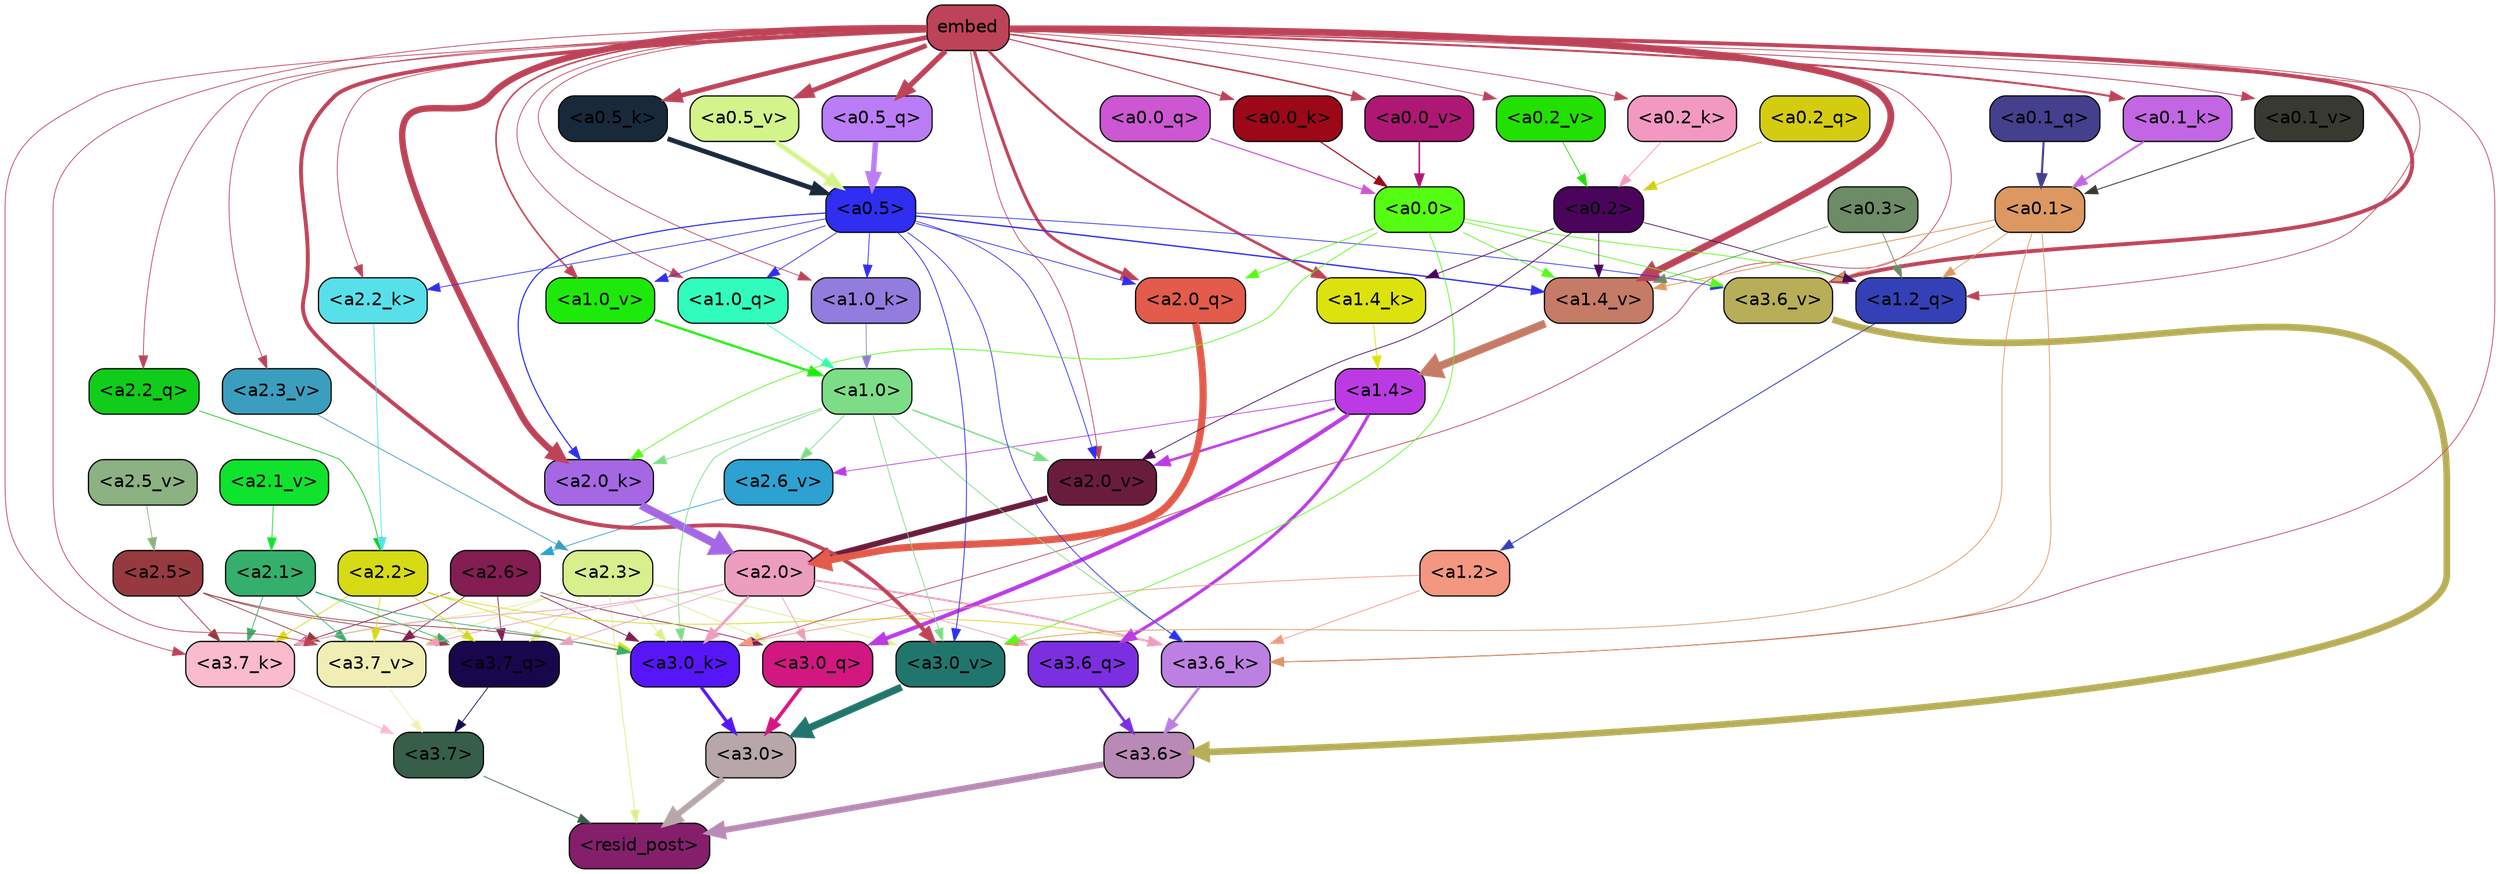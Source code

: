 strict digraph "" {
	graph [bgcolor=transparent,
		layout=dot,
		overlap=false,
		splines=true
	];
	"<a3.7>"	[color=black,
		fillcolor="#375e48",
		fontname=Helvetica,
		shape=box,
		style="filled, rounded"];
	"<resid_post>"	[color=black,
		fillcolor="#851f6c",
		fontname=Helvetica,
		shape=box,
		style="filled, rounded"];
	"<a3.7>" -> "<resid_post>"	[color="#375e48",
		penwidth=0.6];
	"<a3.6>"	[color=black,
		fillcolor="#b98ab5",
		fontname=Helvetica,
		shape=box,
		style="filled, rounded"];
	"<a3.6>" -> "<resid_post>"	[color="#b98ab5",
		penwidth=4.7534414529800415];
	"<a3.0>"	[color=black,
		fillcolor="#b7a7a8",
		fontname=Helvetica,
		shape=box,
		style="filled, rounded"];
	"<a3.0>" -> "<resid_post>"	[color="#b7a7a8",
		penwidth=4.898576855659485];
	"<a2.3>"	[color=black,
		fillcolor="#d8ef8d",
		fontname=Helvetica,
		shape=box,
		style="filled, rounded"];
	"<a2.3>" -> "<resid_post>"	[color="#d8ef8d",
		penwidth=0.6];
	"<a3.7_q>"	[color=black,
		fillcolor="#19074e",
		fontname=Helvetica,
		shape=box,
		style="filled, rounded"];
	"<a2.3>" -> "<a3.7_q>"	[color="#d8ef8d",
		penwidth=0.6];
	"<a3.0_q>"	[color=black,
		fillcolor="#d21781",
		fontname=Helvetica,
		shape=box,
		style="filled, rounded"];
	"<a2.3>" -> "<a3.0_q>"	[color="#d8ef8d",
		penwidth=0.6];
	"<a3.7_k>"	[color=black,
		fillcolor="#fabbcd",
		fontname=Helvetica,
		shape=box,
		style="filled, rounded"];
	"<a2.3>" -> "<a3.7_k>"	[color="#d8ef8d",
		penwidth=0.6];
	"<a3.0_k>"	[color=black,
		fillcolor="#5616f7",
		fontname=Helvetica,
		shape=box,
		style="filled, rounded"];
	"<a2.3>" -> "<a3.0_k>"	[color="#d8ef8d",
		penwidth=0.6];
	"<a3.7_v>"	[color=black,
		fillcolor="#f0eeb4",
		fontname=Helvetica,
		shape=box,
		style="filled, rounded"];
	"<a2.3>" -> "<a3.7_v>"	[color="#d8ef8d",
		penwidth=0.6];
	"<a3.0_v>"	[color=black,
		fillcolor="#20766d",
		fontname=Helvetica,
		shape=box,
		style="filled, rounded"];
	"<a2.3>" -> "<a3.0_v>"	[color="#d8ef8d",
		penwidth=0.6];
	"<a3.7_q>" -> "<a3.7>"	[color="#19074e",
		penwidth=0.6];
	"<a3.6_q>"	[color=black,
		fillcolor="#7b2fe1",
		fontname=Helvetica,
		shape=box,
		style="filled, rounded"];
	"<a3.6_q>" -> "<a3.6>"	[color="#7b2fe1",
		penwidth=2.160832464694977];
	"<a3.0_q>" -> "<a3.0>"	[color="#d21781",
		penwidth=2.870753765106201];
	"<a3.7_k>" -> "<a3.7>"	[color="#fabbcd",
		penwidth=0.6];
	"<a3.6_k>"	[color=black,
		fillcolor="#bc80e3",
		fontname=Helvetica,
		shape=box,
		style="filled, rounded"];
	"<a3.6_k>" -> "<a3.6>"	[color="#bc80e3",
		penwidth=2.13908451795578];
	"<a3.0_k>" -> "<a3.0>"	[color="#5616f7",
		penwidth=2.520303964614868];
	"<a3.7_v>" -> "<a3.7>"	[color="#f0eeb4",
		penwidth=0.6];
	"<a3.6_v>"	[color=black,
		fillcolor="#b8ae58",
		fontname=Helvetica,
		shape=box,
		style="filled, rounded"];
	"<a3.6_v>" -> "<a3.6>"	[color="#b8ae58",
		penwidth=5.297133803367615];
	"<a3.0_v>" -> "<a3.0>"	[color="#20766d",
		penwidth=5.680712580680847];
	"<a2.6>"	[color=black,
		fillcolor="#831d52",
		fontname=Helvetica,
		shape=box,
		style="filled, rounded"];
	"<a2.6>" -> "<a3.7_q>"	[color="#831d52",
		penwidth=0.6];
	"<a2.6>" -> "<a3.0_q>"	[color="#831d52",
		penwidth=0.6];
	"<a2.6>" -> "<a3.7_k>"	[color="#831d52",
		penwidth=0.6];
	"<a2.6>" -> "<a3.0_k>"	[color="#831d52",
		penwidth=0.6];
	"<a2.6>" -> "<a3.7_v>"	[color="#831d52",
		penwidth=0.6];
	"<a2.5>"	[color=black,
		fillcolor="#963a40",
		fontname=Helvetica,
		shape=box,
		style="filled, rounded"];
	"<a2.5>" -> "<a3.7_q>"	[color="#963a40",
		penwidth=0.6];
	"<a2.5>" -> "<a3.7_k>"	[color="#963a40",
		penwidth=0.6];
	"<a2.5>" -> "<a3.0_k>"	[color="#963a40",
		penwidth=0.6];
	"<a2.5>" -> "<a3.7_v>"	[color="#963a40",
		penwidth=0.6];
	"<a2.2>"	[color=black,
		fillcolor="#d6db15",
		fontname=Helvetica,
		shape=box,
		style="filled, rounded"];
	"<a2.2>" -> "<a3.7_q>"	[color="#d6db15",
		penwidth=0.6];
	"<a2.2>" -> "<a3.7_k>"	[color="#d6db15",
		penwidth=0.6];
	"<a2.2>" -> "<a3.6_k>"	[color="#d6db15",
		penwidth=0.6];
	"<a2.2>" -> "<a3.0_k>"	[color="#d6db15",
		penwidth=0.6];
	"<a2.2>" -> "<a3.7_v>"	[color="#d6db15",
		penwidth=0.6];
	"<a2.1>"	[color=black,
		fillcolor="#35af6c",
		fontname=Helvetica,
		shape=box,
		style="filled, rounded"];
	"<a2.1>" -> "<a3.7_q>"	[color="#35af6c",
		penwidth=0.6];
	"<a2.1>" -> "<a3.7_k>"	[color="#35af6c",
		penwidth=0.6];
	"<a2.1>" -> "<a3.0_k>"	[color="#35af6c",
		penwidth=0.6];
	"<a2.1>" -> "<a3.7_v>"	[color="#35af6c",
		penwidth=0.6];
	"<a2.0>"	[color=black,
		fillcolor="#ed9dbe",
		fontname=Helvetica,
		shape=box,
		style="filled, rounded"];
	"<a2.0>" -> "<a3.7_q>"	[color="#ed9dbe",
		penwidth=0.6];
	"<a2.0>" -> "<a3.6_q>"	[color="#ed9dbe",
		penwidth=0.6];
	"<a2.0>" -> "<a3.0_q>"	[color="#ed9dbe",
		penwidth=0.6];
	"<a2.0>" -> "<a3.7_k>"	[color="#ed9dbe",
		penwidth=0.6];
	"<a2.0>" -> "<a3.6_k>"	[color="#ed9dbe",
		penwidth=1.4855384826660156];
	"<a2.0>" -> "<a3.0_k>"	[color="#ed9dbe",
		penwidth=2.142689883708954];
	"<a2.0>" -> "<a3.7_v>"	[color="#ed9dbe",
		penwidth=0.6];
	"<a1.4>"	[color=black,
		fillcolor="#bb3ae4",
		fontname=Helvetica,
		shape=box,
		style="filled, rounded"];
	"<a1.4>" -> "<a3.6_q>"	[color="#bb3ae4",
		penwidth=2.4767253398895264];
	"<a1.4>" -> "<a3.0_q>"	[color="#bb3ae4",
		penwidth=3.192750334739685];
	"<a2.6_v>"	[color=black,
		fillcolor="#2da1d1",
		fontname=Helvetica,
		shape=box,
		style="filled, rounded"];
	"<a1.4>" -> "<a2.6_v>"	[color="#bb3ae4",
		penwidth=0.6];
	"<a2.0_v>"	[color=black,
		fillcolor="#6a1c3c",
		fontname=Helvetica,
		shape=box,
		style="filled, rounded"];
	"<a1.4>" -> "<a2.0_v>"	[color="#bb3ae4",
		penwidth=2.0349366441369057];
	embed	[color=black,
		fillcolor="#bd4358",
		fontname=Helvetica,
		shape=box,
		style="filled, rounded"];
	embed -> "<a3.7_k>"	[color="#bd4358",
		penwidth=0.6];
	embed -> "<a3.6_k>"	[color="#bd4358",
		penwidth=0.6];
	embed -> "<a3.0_k>"	[color="#bd4358",
		penwidth=0.6015868484973907];
	embed -> "<a3.7_v>"	[color="#bd4358",
		penwidth=0.6];
	embed -> "<a3.6_v>"	[color="#bd4358",
		penwidth=3.067279100418091];
	embed -> "<a3.0_v>"	[color="#bd4358",
		penwidth=3.0891895294189453];
	"<a2.2_q>"	[color=black,
		fillcolor="#11cc1b",
		fontname=Helvetica,
		shape=box,
		style="filled, rounded"];
	embed -> "<a2.2_q>"	[color="#bd4358",
		penwidth=0.6];
	"<a2.0_q>"	[color=black,
		fillcolor="#e25b4b",
		fontname=Helvetica,
		shape=box,
		style="filled, rounded"];
	embed -> "<a2.0_q>"	[color="#bd4358",
		penwidth=2.482962191104889];
	"<a2.2_k>"	[color=black,
		fillcolor="#58e0ea",
		fontname=Helvetica,
		shape=box,
		style="filled, rounded"];
	embed -> "<a2.2_k>"	[color="#bd4358",
		penwidth=0.6];
	"<a2.0_k>"	[color=black,
		fillcolor="#a567e4",
		fontname=Helvetica,
		shape=box,
		style="filled, rounded"];
	embed -> "<a2.0_k>"	[color="#bd4358",
		penwidth=5.09069561958313];
	"<a2.3_v>"	[color=black,
		fillcolor="#3c9ebe",
		fontname=Helvetica,
		shape=box,
		style="filled, rounded"];
	embed -> "<a2.3_v>"	[color="#bd4358",
		penwidth=0.6];
	embed -> "<a2.0_v>"	[color="#bd4358",
		penwidth=0.6];
	"<a1.2_q>"	[color=black,
		fillcolor="#3441b6",
		fontname=Helvetica,
		shape=box,
		style="filled, rounded"];
	embed -> "<a1.2_q>"	[color="#bd4358",
		penwidth=0.6];
	"<a1.0_q>"	[color=black,
		fillcolor="#31febc",
		fontname=Helvetica,
		shape=box,
		style="filled, rounded"];
	embed -> "<a1.0_q>"	[color="#bd4358",
		penwidth=0.6];
	"<a1.4_k>"	[color=black,
		fillcolor="#dce20d",
		fontname=Helvetica,
		shape=box,
		style="filled, rounded"];
	embed -> "<a1.4_k>"	[color="#bd4358",
		penwidth=2.0865602493286133];
	"<a1.0_k>"	[color=black,
		fillcolor="#927cdd",
		fontname=Helvetica,
		shape=box,
		style="filled, rounded"];
	embed -> "<a1.0_k>"	[color="#bd4358",
		penwidth=0.6];
	"<a1.4_v>"	[color=black,
		fillcolor="#c57b66",
		fontname=Helvetica,
		shape=box,
		style="filled, rounded"];
	embed -> "<a1.4_v>"	[color="#bd4358",
		penwidth=5.391523122787476];
	"<a1.0_v>"	[color=black,
		fillcolor="#1dea0b",
		fontname=Helvetica,
		shape=box,
		style="filled, rounded"];
	embed -> "<a1.0_v>"	[color="#bd4358",
		penwidth=1.2820317149162292];
	"<a0.5_q>"	[color=black,
		fillcolor="#ba7cf7",
		fontname=Helvetica,
		shape=box,
		style="filled, rounded"];
	embed -> "<a0.5_q>"	[color="#bd4358",
		penwidth=4.278981596231461];
	"<a0.5_k>"	[color=black,
		fillcolor="#18293b",
		fontname=Helvetica,
		shape=box,
		style="filled, rounded"];
	embed -> "<a0.5_k>"	[color="#bd4358",
		penwidth=3.780350238084793];
	"<a0.2_k>"	[color=black,
		fillcolor="#f399c1",
		fontname=Helvetica,
		shape=box,
		style="filled, rounded"];
	embed -> "<a0.2_k>"	[color="#bd4358",
		penwidth=0.6];
	"<a0.1_k>"	[color=black,
		fillcolor="#c366e3",
		fontname=Helvetica,
		shape=box,
		style="filled, rounded"];
	embed -> "<a0.1_k>"	[color="#bd4358",
		penwidth=1.5920617580413818];
	"<a0.0_k>"	[color=black,
		fillcolor="#9c0818",
		fontname=Helvetica,
		shape=box,
		style="filled, rounded"];
	embed -> "<a0.0_k>"	[color="#bd4358",
		penwidth=0.8355848789215088];
	"<a0.5_v>"	[color=black,
		fillcolor="#d3f48b",
		fontname=Helvetica,
		shape=box,
		style="filled, rounded"];
	embed -> "<a0.5_v>"	[color="#bd4358",
		penwidth=3.845047429203987];
	"<a0.2_v>"	[color=black,
		fillcolor="#22e002",
		fontname=Helvetica,
		shape=box,
		style="filled, rounded"];
	embed -> "<a0.2_v>"	[color="#bd4358",
		penwidth=0.6];
	"<a0.1_v>"	[color=black,
		fillcolor="#383932",
		fontname=Helvetica,
		shape=box,
		style="filled, rounded"];
	embed -> "<a0.1_v>"	[color="#bd4358",
		penwidth=0.6841893196105957];
	"<a0.0_v>"	[color=black,
		fillcolor="#af1774",
		fontname=Helvetica,
		shape=box,
		style="filled, rounded"];
	embed -> "<a0.0_v>"	[color="#bd4358",
		penwidth=1.2129571437835693];
	"<a1.2>"	[color=black,
		fillcolor="#f39780",
		fontname=Helvetica,
		shape=box,
		style="filled, rounded"];
	"<a1.2>" -> "<a3.6_k>"	[color="#f39780",
		penwidth=0.6];
	"<a1.2>" -> "<a3.0_k>"	[color="#f39780",
		penwidth=0.6];
	"<a1.0>"	[color=black,
		fillcolor="#7ddd87",
		fontname=Helvetica,
		shape=box,
		style="filled, rounded"];
	"<a1.0>" -> "<a3.6_k>"	[color="#7ddd87",
		penwidth=0.6];
	"<a1.0>" -> "<a3.0_k>"	[color="#7ddd87",
		penwidth=0.6];
	"<a1.0>" -> "<a3.0_v>"	[color="#7ddd87",
		penwidth=0.6];
	"<a1.0>" -> "<a2.0_k>"	[color="#7ddd87",
		penwidth=0.6];
	"<a1.0>" -> "<a2.6_v>"	[color="#7ddd87",
		penwidth=0.6];
	"<a1.0>" -> "<a2.0_v>"	[color="#7ddd87",
		penwidth=1.1342760920524597];
	"<a0.5>"	[color=black,
		fillcolor="#2f2ef1",
		fontname=Helvetica,
		shape=box,
		style="filled, rounded"];
	"<a0.5>" -> "<a3.6_k>"	[color="#2f2ef1",
		penwidth=0.6];
	"<a0.5>" -> "<a3.6_v>"	[color="#2f2ef1",
		penwidth=0.6];
	"<a0.5>" -> "<a3.0_v>"	[color="#2f2ef1",
		penwidth=0.6549575447570533];
	"<a0.5>" -> "<a2.0_q>"	[color="#2f2ef1",
		penwidth=0.6];
	"<a0.5>" -> "<a2.2_k>"	[color="#2f2ef1",
		penwidth=0.6];
	"<a0.5>" -> "<a2.0_k>"	[color="#2f2ef1",
		penwidth=0.8980485796928406];
	"<a0.5>" -> "<a2.0_v>"	[color="#2f2ef1",
		penwidth=0.6];
	"<a0.5>" -> "<a1.0_q>"	[color="#2f2ef1",
		penwidth=0.6];
	"<a0.5>" -> "<a1.0_k>"	[color="#2f2ef1",
		penwidth=0.6];
	"<a0.5>" -> "<a1.4_v>"	[color="#2f2ef1",
		penwidth=1.060444712638855];
	"<a0.5>" -> "<a1.0_v>"	[color="#2f2ef1",
		penwidth=0.6];
	"<a0.1>"	[color=black,
		fillcolor="#dc9860",
		fontname=Helvetica,
		shape=box,
		style="filled, rounded"];
	"<a0.1>" -> "<a3.6_k>"	[color="#dc9860",
		penwidth=0.6];
	"<a0.1>" -> "<a3.6_v>"	[color="#dc9860",
		penwidth=0.6];
	"<a0.1>" -> "<a3.0_v>"	[color="#dc9860",
		penwidth=0.6];
	"<a0.1>" -> "<a1.2_q>"	[color="#dc9860",
		penwidth=0.6];
	"<a0.1>" -> "<a1.4_v>"	[color="#dc9860",
		penwidth=0.6688870191574097];
	"<a0.0>"	[color=black,
		fillcolor="#55fd13",
		fontname=Helvetica,
		shape=box,
		style="filled, rounded"];
	"<a0.0>" -> "<a3.6_v>"	[color="#55fd13",
		penwidth=0.6];
	"<a0.0>" -> "<a3.0_v>"	[color="#55fd13",
		penwidth=0.6];
	"<a0.0>" -> "<a2.0_q>"	[color="#55fd13",
		penwidth=0.6];
	"<a0.0>" -> "<a2.0_k>"	[color="#55fd13",
		penwidth=0.6];
	"<a0.0>" -> "<a1.2_q>"	[color="#55fd13",
		penwidth=0.6];
	"<a0.0>" -> "<a1.4_v>"	[color="#55fd13",
		penwidth=0.6];
	"<a2.2_q>" -> "<a2.2>"	[color="#11cc1b",
		penwidth=0.6];
	"<a2.0_q>" -> "<a2.0>"	[color="#e25b4b",
		penwidth=5.653985500335693];
	"<a2.2_k>" -> "<a2.2>"	[color="#58e0ea",
		penwidth=0.6];
	"<a2.0_k>" -> "<a2.0>"	[color="#a567e4",
		penwidth=6.397904872894287];
	"<a2.6_v>" -> "<a2.6>"	[color="#2da1d1",
		penwidth=0.6];
	"<a2.5_v>"	[color=black,
		fillcolor="#8cb183",
		fontname=Helvetica,
		shape=box,
		style="filled, rounded"];
	"<a2.5_v>" -> "<a2.5>"	[color="#8cb183",
		penwidth=0.6];
	"<a2.3_v>" -> "<a2.3>"	[color="#3c9ebe",
		penwidth=0.6];
	"<a2.1_v>"	[color=black,
		fillcolor="#10e32d",
		fontname=Helvetica,
		shape=box,
		style="filled, rounded"];
	"<a2.1_v>" -> "<a2.1>"	[color="#10e32d",
		penwidth=0.6];
	"<a2.0_v>" -> "<a2.0>"	[color="#6a1c3c",
		penwidth=4.48047137260437];
	"<a0.2>"	[color=black,
		fillcolor="#4a045c",
		fontname=Helvetica,
		shape=box,
		style="filled, rounded"];
	"<a0.2>" -> "<a2.0_v>"	[color="#4a045c",
		penwidth=0.6];
	"<a0.2>" -> "<a1.2_q>"	[color="#4a045c",
		penwidth=0.6];
	"<a0.2>" -> "<a1.4_k>"	[color="#4a045c",
		penwidth=0.6];
	"<a0.2>" -> "<a1.4_v>"	[color="#4a045c",
		penwidth=0.6];
	"<a1.2_q>" -> "<a1.2>"	[color="#3441b6",
		penwidth=0.702675461769104];
	"<a1.0_q>" -> "<a1.0>"	[color="#31febc",
		penwidth=0.6];
	"<a1.4_k>" -> "<a1.4>"	[color="#dce20d",
		penwidth=0.6];
	"<a1.0_k>" -> "<a1.0>"	[color="#927cdd",
		penwidth=0.6];
	"<a1.4_v>" -> "<a1.4>"	[color="#c57b66",
		penwidth=6.273579955101013];
	"<a1.0_v>" -> "<a1.0>"	[color="#1dea0b",
		penwidth=1.7821020036935806];
	"<a0.3>"	[color=black,
		fillcolor="#6c8b66",
		fontname=Helvetica,
		shape=box,
		style="filled, rounded"];
	"<a0.3>" -> "<a1.2_q>"	[color="#6c8b66",
		penwidth=0.6];
	"<a0.3>" -> "<a1.4_v>"	[color="#6c8b66",
		penwidth=0.6];
	"<a0.5_q>" -> "<a0.5>"	[color="#ba7cf7",
		penwidth=4.261124700307846];
	"<a0.2_q>"	[color=black,
		fillcolor="#d4cc11",
		fontname=Helvetica,
		shape=box,
		style="filled, rounded"];
	"<a0.2_q>" -> "<a0.2>"	[color="#d4cc11",
		penwidth=0.68086838722229];
	"<a0.1_q>"	[color=black,
		fillcolor="#44408e",
		fontname=Helvetica,
		shape=box,
		style="filled, rounded"];
	"<a0.1_q>" -> "<a0.1>"	[color="#44408e",
		penwidth=1.6957619190216064];
	"<a0.0_q>"	[color=black,
		fillcolor="#cd57d2",
		fontname=Helvetica,
		shape=box,
		style="filled, rounded"];
	"<a0.0_q>" -> "<a0.0>"	[color="#cd57d2",
		penwidth=0.9356684684753418];
	"<a0.5_k>" -> "<a0.5>"	[color="#18293b",
		penwidth=3.774221658706665];
	"<a0.2_k>" -> "<a0.2>"	[color="#f399c1",
		penwidth=0.6];
	"<a0.1_k>" -> "<a0.1>"	[color="#c366e3",
		penwidth=1.5772395133972168];
	"<a0.0_k>" -> "<a0.0>"	[color="#9c0818",
		penwidth=0.8415243625640869];
	"<a0.5_v>" -> "<a0.5>"	[color="#d3f48b",
		penwidth=3.851448491215706];
	"<a0.2_v>" -> "<a0.2>"	[color="#22e002",
		penwidth=0.6];
	"<a0.1_v>" -> "<a0.1>"	[color="#383932",
		penwidth=0.7046854496002197];
	"<a0.0_v>" -> "<a0.0>"	[color="#af1774",
		penwidth=1.2174623012542725];
}
